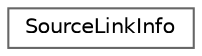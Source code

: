 digraph "Graphical Class Hierarchy"
{
 // INTERACTIVE_SVG=YES
 // LATEX_PDF_SIZE
  bgcolor="transparent";
  edge [fontname=Helvetica,fontsize=10,labelfontname=Helvetica,labelfontsize=10];
  node [fontname=Helvetica,fontsize=10,shape=box,height=0.2,width=0.4];
  rankdir="LR";
  Node0 [label="SourceLinkInfo",height=0.2,width=0.4,color="grey40", fillcolor="white", style="filled",URL="$dc/dc2/struct_source_link_info.html",tooltip=" "];
}
